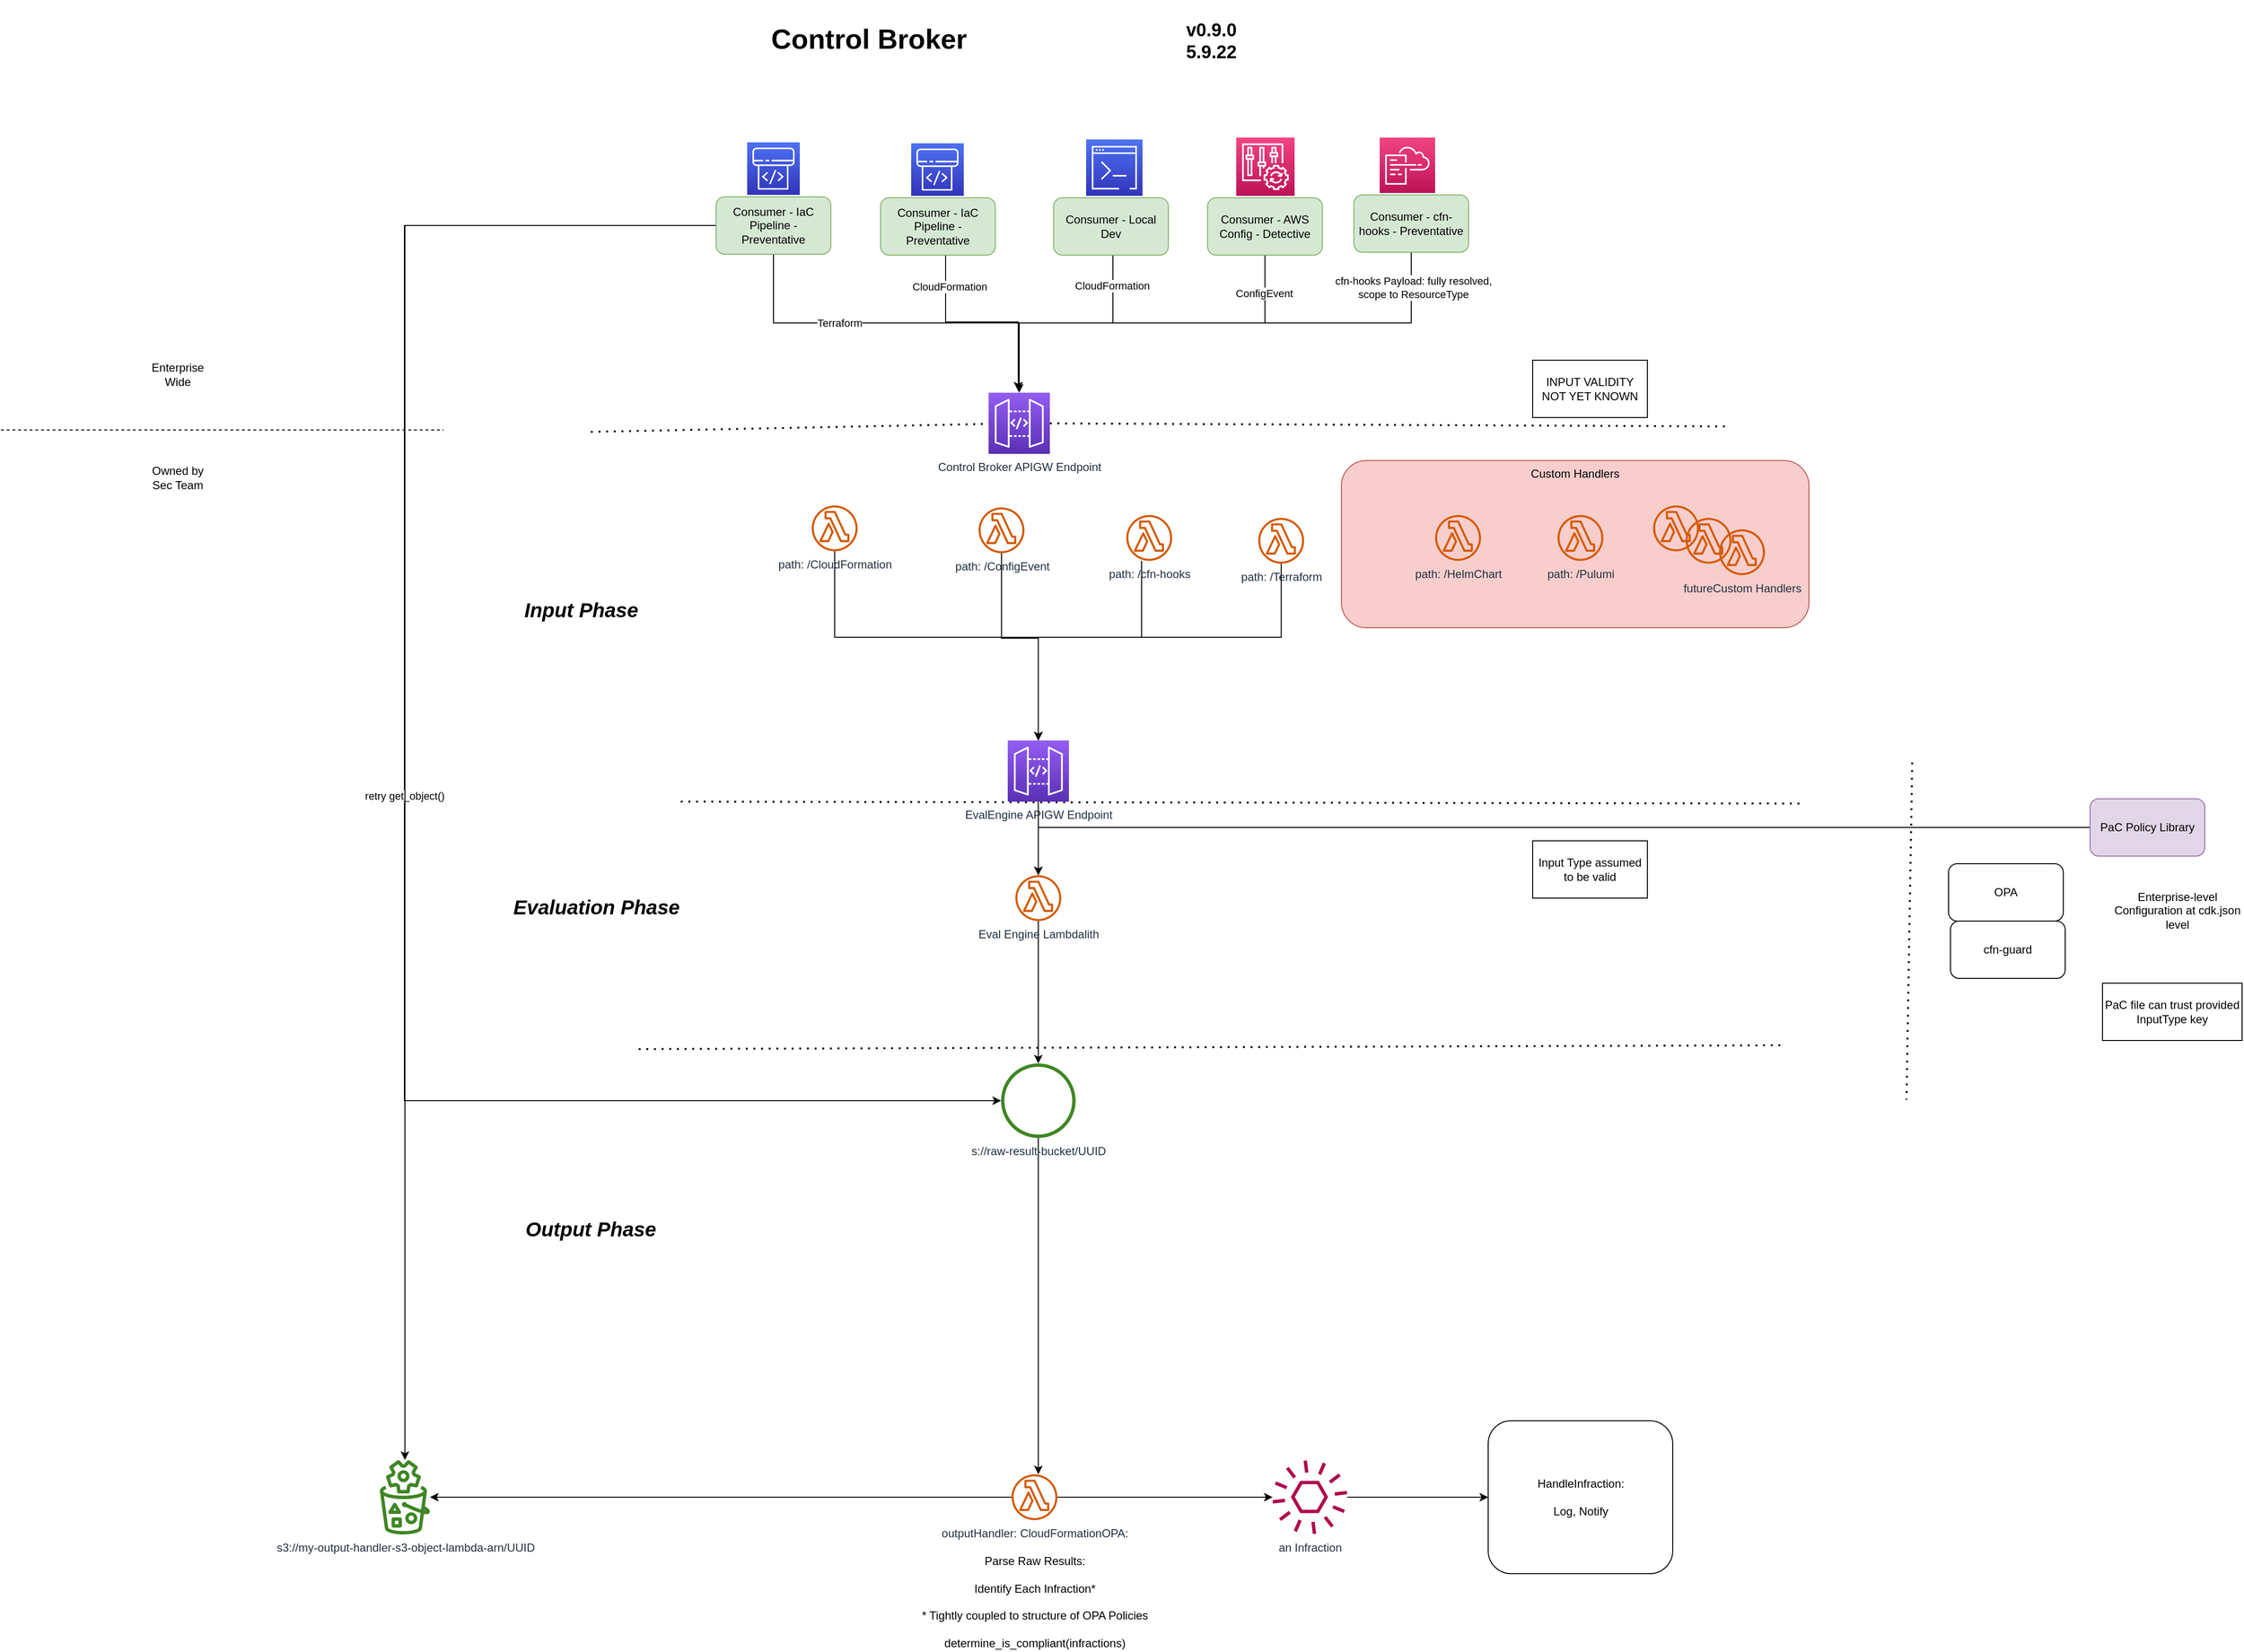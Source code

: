 <mxfile version="18.0.1" type="device"><diagram id="O6_g6rfeyY3l5yGmUPyJ" name="Page-1"><mxGraphModel dx="1346" dy="332" grid="0" gridSize="10" guides="1" tooltips="1" connect="1" arrows="1" fold="1" page="0" pageScale="1" pageWidth="850" pageHeight="1100" math="0" shadow="0"><root><mxCell id="0"/><mxCell id="1" parent="0"/><mxCell id="byVDY29nQZF4VSURBHe3-1" value="Custom Handlers" style="fillColor=#f8cecc;strokeColor=#b85450;dashed=0;verticalAlign=top;fontStyle=0;rounded=1;" parent="1" vertex="1"><mxGeometry x="3681" y="2134" width="489" height="175" as="geometry"/></mxCell><mxCell id="byVDY29nQZF4VSURBHe3-5" style="edgeStyle=orthogonalEdgeStyle;rounded=0;orthogonalLoop=1;jettySize=auto;html=1;" parent="1" source="byVDY29nQZF4VSURBHe3-7" edge="1"><mxGeometry relative="1" as="geometry"><mxPoint x="3343" y="2061" as="targetPoint"/><Array as="points"><mxPoint x="3267" y="1989"/><mxPoint x="3343" y="1989"/></Array></mxGeometry></mxCell><mxCell id="byVDY29nQZF4VSURBHe3-6" value="CloudFormation" style="edgeLabel;html=1;align=center;verticalAlign=middle;resizable=0;points=[];" parent="byVDY29nQZF4VSURBHe3-5" vertex="1" connectable="0"><mxGeometry x="-0.701" y="4" relative="1" as="geometry"><mxPoint as="offset"/></mxGeometry></mxCell><mxCell id="byVDY29nQZF4VSURBHe3-7" value="Consumer - IaC Pipeline - Preventative" style="rounded=1;whiteSpace=wrap;html=1;fillColor=#d5e8d4;strokeColor=#82b366;" parent="1" vertex="1"><mxGeometry x="3199" y="1859" width="120" height="60" as="geometry"/></mxCell><mxCell id="byVDY29nQZF4VSURBHe3-8" style="edgeStyle=orthogonalEdgeStyle;rounded=0;orthogonalLoop=1;jettySize=auto;html=1;" parent="1" source="byVDY29nQZF4VSURBHe3-10" edge="1"><mxGeometry relative="1" as="geometry"><mxPoint x="3343" y="2061" as="targetPoint"/><Array as="points"><mxPoint x="3442" y="1990"/><mxPoint x="3343" y="1990"/></Array></mxGeometry></mxCell><mxCell id="byVDY29nQZF4VSURBHe3-9" value="CloudFormation" style="edgeLabel;html=1;align=center;verticalAlign=middle;resizable=0;points=[];" parent="byVDY29nQZF4VSURBHe3-8" vertex="1" connectable="0"><mxGeometry x="-0.737" y="-1" relative="1" as="geometry"><mxPoint as="offset"/></mxGeometry></mxCell><mxCell id="byVDY29nQZF4VSURBHe3-10" value="Consumer - Local Dev" style="rounded=1;whiteSpace=wrap;html=1;fillColor=#d5e8d4;strokeColor=#82b366;" parent="1" vertex="1"><mxGeometry x="3380" y="1859" width="120" height="60" as="geometry"/></mxCell><mxCell id="byVDY29nQZF4VSURBHe3-11" value="" style="endArrow=none;dashed=1;html=1;dashPattern=1 3;strokeWidth=2;rounded=0;startArrow=none;" parent="1" source="byVDY29nQZF4VSURBHe3-29" edge="1"><mxGeometry width="50" height="50" relative="1" as="geometry"><mxPoint x="2896" y="2104" as="sourcePoint"/><mxPoint x="4083" y="2098.289" as="targetPoint"/></mxGeometry></mxCell><mxCell id="byVDY29nQZF4VSURBHe3-12" value="Input Type assumed to be valid" style="rounded=0;whiteSpace=wrap;html=1;" parent="1" vertex="1"><mxGeometry x="3881" y="2532" width="120" height="60" as="geometry"/></mxCell><mxCell id="byVDY29nQZF4VSURBHe3-13" value="INPUT VALIDITY NOT YET KNOWN" style="rounded=0;whiteSpace=wrap;html=1;" parent="1" vertex="1"><mxGeometry x="3881" y="2029" width="120" height="60" as="geometry"/></mxCell><mxCell id="byVDY29nQZF4VSURBHe3-16" value="" style="endArrow=none;dashed=1;html=1;dashPattern=1 3;strokeWidth=2;rounded=0;" parent="1" edge="1"><mxGeometry width="50" height="50" relative="1" as="geometry"><mxPoint x="2946" y="2750" as="sourcePoint"/><mxPoint x="4140" y="2746" as="targetPoint"/></mxGeometry></mxCell><mxCell id="byVDY29nQZF4VSURBHe3-17" value="" style="endArrow=none;dashed=1;html=1;dashPattern=1 3;strokeWidth=2;rounded=0;startArrow=none;" parent="1" edge="1"><mxGeometry width="50" height="50" relative="1" as="geometry"><mxPoint x="2990" y="2491" as="sourcePoint"/><mxPoint x="4166" y="2493" as="targetPoint"/></mxGeometry></mxCell><mxCell id="byVDY29nQZF4VSURBHe3-69" style="edgeStyle=orthogonalEdgeStyle;rounded=0;orthogonalLoop=1;jettySize=auto;html=1;fontSize=19;" parent="1" source="byVDY29nQZF4VSURBHe3-19" target="byVDY29nQZF4VSURBHe3-62" edge="1"><mxGeometry relative="1" as="geometry"/></mxCell><mxCell id="byVDY29nQZF4VSURBHe3-19" value="PaC Policy Library" style="rounded=1;whiteSpace=wrap;html=1;fillColor=#e1d5e7;strokeColor=#9673a6;" parent="1" vertex="1"><mxGeometry x="4464" y="2488" width="120" height="60" as="geometry"/></mxCell><mxCell id="byVDY29nQZF4VSURBHe3-20" value="PaC file can trust provided InputType key" style="rounded=0;whiteSpace=wrap;html=1;" parent="1" vertex="1"><mxGeometry x="4477" y="2681" width="146" height="60" as="geometry"/></mxCell><mxCell id="byVDY29nQZF4VSURBHe3-21" style="edgeStyle=orthogonalEdgeStyle;rounded=0;orthogonalLoop=1;jettySize=auto;html=1;" parent="1" source="byVDY29nQZF4VSURBHe3-23" edge="1"><mxGeometry relative="1" as="geometry"><mxPoint x="3343" y="2061" as="targetPoint"/><Array as="points"><mxPoint x="3601" y="1990"/><mxPoint x="3343" y="1990"/></Array></mxGeometry></mxCell><mxCell id="byVDY29nQZF4VSURBHe3-22" value="ConfigEvent" style="edgeLabel;html=1;align=center;verticalAlign=middle;resizable=0;points=[];" parent="byVDY29nQZF4VSURBHe3-21" vertex="1" connectable="0"><mxGeometry x="-0.799" y="-1" relative="1" as="geometry"><mxPoint as="offset"/></mxGeometry></mxCell><mxCell id="byVDY29nQZF4VSURBHe3-23" value="Consumer - AWS Config - Detective" style="rounded=1;whiteSpace=wrap;html=1;fillColor=#d5e8d4;strokeColor=#82b366;" parent="1" vertex="1"><mxGeometry x="3541" y="1859" width="120" height="60" as="geometry"/></mxCell><mxCell id="byVDY29nQZF4VSURBHe3-24" style="edgeStyle=orthogonalEdgeStyle;rounded=0;orthogonalLoop=1;jettySize=auto;html=1;" parent="1" source="byVDY29nQZF4VSURBHe3-28" edge="1"><mxGeometry relative="1" as="geometry"><mxPoint x="3343" y="2061" as="targetPoint"/><Array as="points"><mxPoint x="3087" y="1990"/><mxPoint x="3343" y="1990"/></Array></mxGeometry></mxCell><mxCell id="byVDY29nQZF4VSURBHe3-25" value="Terraform" style="edgeLabel;html=1;align=center;verticalAlign=middle;resizable=0;points=[];" parent="byVDY29nQZF4VSURBHe3-24" vertex="1" connectable="0"><mxGeometry x="-0.293" relative="1" as="geometry"><mxPoint as="offset"/></mxGeometry></mxCell><mxCell id="byVDY29nQZF4VSURBHe3-26" style="edgeStyle=orthogonalEdgeStyle;rounded=0;orthogonalLoop=1;jettySize=auto;html=1;" parent="1" source="byVDY29nQZF4VSURBHe3-28" target="Pe6eLcHGZdQqA4otXiGX-3" edge="1"><mxGeometry relative="1" as="geometry"><mxPoint x="2766" y="1993.001" as="targetPoint"/><Array as="points"><mxPoint x="2701" y="1888"/><mxPoint x="2701" y="2804"/></Array></mxGeometry></mxCell><mxCell id="byVDY29nQZF4VSURBHe3-27" value="retry get_object()" style="edgeLabel;html=1;align=center;verticalAlign=middle;resizable=0;points=[];" parent="byVDY29nQZF4VSURBHe3-26" vertex="1" connectable="0"><mxGeometry x="-0.011" relative="1" as="geometry"><mxPoint as="offset"/></mxGeometry></mxCell><mxCell id="Pe6eLcHGZdQqA4otXiGX-18" style="edgeStyle=orthogonalEdgeStyle;rounded=0;orthogonalLoop=1;jettySize=auto;html=1;fontSize=21;" edge="1" parent="1" source="byVDY29nQZF4VSURBHe3-28" target="Pe6eLcHGZdQqA4otXiGX-5"><mxGeometry relative="1" as="geometry"/></mxCell><mxCell id="byVDY29nQZF4VSURBHe3-28" value="Consumer - IaC Pipeline - Preventative" style="rounded=1;whiteSpace=wrap;html=1;fillColor=#d5e8d4;strokeColor=#82b366;" parent="1" vertex="1"><mxGeometry x="3027" y="1858" width="120" height="60" as="geometry"/></mxCell><mxCell id="byVDY29nQZF4VSURBHe3-29" value="Control Broker APIGW Endpoint" style="sketch=0;points=[[0,0,0],[0.25,0,0],[0.5,0,0],[0.75,0,0],[1,0,0],[0,1,0],[0.25,1,0],[0.5,1,0],[0.75,1,0],[1,1,0],[0,0.25,0],[0,0.5,0],[0,0.75,0],[1,0.25,0],[1,0.5,0],[1,0.75,0]];outlineConnect=0;fontColor=#232F3E;gradientColor=#945DF2;gradientDirection=north;fillColor=#5A30B5;strokeColor=#ffffff;dashed=0;verticalLabelPosition=bottom;verticalAlign=top;align=center;html=1;fontSize=12;fontStyle=0;aspect=fixed;shape=mxgraph.aws4.resourceIcon;resIcon=mxgraph.aws4.api_gateway;" parent="1" vertex="1"><mxGeometry x="3312" y="2063" width="64" height="64" as="geometry"/></mxCell><mxCell id="byVDY29nQZF4VSURBHe3-30" value="" style="endArrow=none;dashed=1;html=1;dashPattern=1 3;strokeWidth=2;rounded=0;" parent="1" target="byVDY29nQZF4VSURBHe3-29" edge="1"><mxGeometry width="50" height="50" relative="1" as="geometry"><mxPoint x="2896" y="2104" as="sourcePoint"/><mxPoint x="4083" y="2098.289" as="targetPoint"/></mxGeometry></mxCell><mxCell id="byVDY29nQZF4VSURBHe3-64" style="edgeStyle=orthogonalEdgeStyle;rounded=0;orthogonalLoop=1;jettySize=auto;html=1;fontSize=19;" parent="1" source="byVDY29nQZF4VSURBHe3-32" target="byVDY29nQZF4VSURBHe3-59" edge="1"><mxGeometry relative="1" as="geometry"><Array as="points"><mxPoint x="3151" y="2319"/><mxPoint x="3364" y="2319"/></Array></mxGeometry></mxCell><mxCell id="byVDY29nQZF4VSURBHe3-32" value="path: /CloudFormation" style="sketch=0;outlineConnect=0;fontColor=#232F3E;gradientColor=none;fillColor=#D45B07;strokeColor=none;dashed=0;verticalLabelPosition=bottom;verticalAlign=top;align=center;html=1;fontSize=12;fontStyle=0;aspect=fixed;pointerEvents=1;shape=mxgraph.aws4.lambda_function;" parent="1" vertex="1"><mxGeometry x="3127" y="2181" width="48" height="48" as="geometry"/></mxCell><mxCell id="byVDY29nQZF4VSURBHe3-65" style="edgeStyle=orthogonalEdgeStyle;rounded=0;orthogonalLoop=1;jettySize=auto;html=1;fontSize=19;" parent="1" source="byVDY29nQZF4VSURBHe3-34" target="byVDY29nQZF4VSURBHe3-59" edge="1"><mxGeometry relative="1" as="geometry"><Array as="points"><mxPoint x="3325" y="2320"/><mxPoint x="3364" y="2320"/></Array></mxGeometry></mxCell><mxCell id="byVDY29nQZF4VSURBHe3-34" value="path: /ConfigEvent" style="sketch=0;outlineConnect=0;fontColor=#232F3E;gradientColor=none;fillColor=#D45B07;strokeColor=none;dashed=0;verticalLabelPosition=bottom;verticalAlign=top;align=center;html=1;fontSize=12;fontStyle=0;aspect=fixed;pointerEvents=1;shape=mxgraph.aws4.lambda_function;" parent="1" vertex="1"><mxGeometry x="3301.5" y="2183" width="48" height="48" as="geometry"/></mxCell><mxCell id="byVDY29nQZF4VSURBHe3-66" style="edgeStyle=orthogonalEdgeStyle;rounded=0;orthogonalLoop=1;jettySize=auto;html=1;fontSize=19;" parent="1" source="byVDY29nQZF4VSURBHe3-37" target="byVDY29nQZF4VSURBHe3-59" edge="1"><mxGeometry relative="1" as="geometry"><Array as="points"><mxPoint x="3618" y="2319"/><mxPoint x="3364" y="2319"/></Array></mxGeometry></mxCell><mxCell id="byVDY29nQZF4VSURBHe3-37" value="path: /Terraform" style="sketch=0;outlineConnect=0;fontColor=#232F3E;gradientColor=none;fillColor=#D45B07;strokeColor=none;dashed=0;verticalLabelPosition=bottom;verticalAlign=top;align=center;html=1;fontSize=12;fontStyle=0;aspect=fixed;pointerEvents=1;shape=mxgraph.aws4.lambda_function;" parent="1" vertex="1"><mxGeometry x="3594" y="2194" width="48" height="48" as="geometry"/></mxCell><mxCell id="byVDY29nQZF4VSURBHe3-38" value="path: /HelmChart" style="sketch=0;outlineConnect=0;fontColor=#232F3E;gradientColor=none;fillColor=#D45B07;strokeColor=none;dashed=0;verticalLabelPosition=bottom;verticalAlign=top;align=center;html=1;fontSize=12;fontStyle=0;aspect=fixed;pointerEvents=1;shape=mxgraph.aws4.lambda_function;" parent="1" vertex="1"><mxGeometry x="3779" y="2191" width="48" height="48" as="geometry"/></mxCell><mxCell id="byVDY29nQZF4VSURBHe3-39" value="path: /Pulumi" style="sketch=0;outlineConnect=0;fontColor=#232F3E;gradientColor=none;fillColor=#D45B07;strokeColor=none;dashed=0;verticalLabelPosition=bottom;verticalAlign=top;align=center;html=1;fontSize=12;fontStyle=0;aspect=fixed;pointerEvents=1;shape=mxgraph.aws4.lambda_function;" parent="1" vertex="1"><mxGeometry x="3907" y="2191" width="48" height="48" as="geometry"/></mxCell><mxCell id="byVDY29nQZF4VSURBHe3-42" value="" style="sketch=0;outlineConnect=0;fontColor=#232F3E;gradientColor=none;fillColor=#D45B07;strokeColor=none;dashed=0;verticalLabelPosition=bottom;verticalAlign=top;align=center;html=1;fontSize=12;fontStyle=0;aspect=fixed;pointerEvents=1;shape=mxgraph.aws4.lambda_function;" parent="1" vertex="1"><mxGeometry x="4007" y="2181" width="48" height="48" as="geometry"/></mxCell><mxCell id="byVDY29nQZF4VSURBHe3-43" value="" style="sketch=0;outlineConnect=0;fontColor=#232F3E;gradientColor=none;fillColor=#D45B07;strokeColor=none;dashed=0;verticalLabelPosition=bottom;verticalAlign=top;align=center;html=1;fontSize=12;fontStyle=0;aspect=fixed;pointerEvents=1;shape=mxgraph.aws4.lambda_function;" parent="1" vertex="1"><mxGeometry x="4041" y="2194" width="48" height="48" as="geometry"/></mxCell><mxCell id="byVDY29nQZF4VSURBHe3-44" value="futureCustom Handlers" style="sketch=0;outlineConnect=0;fontColor=#232F3E;gradientColor=none;fillColor=#D45B07;strokeColor=none;dashed=0;verticalLabelPosition=bottom;verticalAlign=top;align=center;html=1;fontSize=12;fontStyle=0;aspect=fixed;pointerEvents=1;shape=mxgraph.aws4.lambda_function;" parent="1" vertex="1"><mxGeometry x="4076" y="2206" width="48" height="48" as="geometry"/></mxCell><mxCell id="byVDY29nQZF4VSURBHe3-46" value="" style="endArrow=none;dashed=1;html=1;rounded=0;" parent="1" edge="1"><mxGeometry width="50" height="50" relative="1" as="geometry"><mxPoint x="2279" y="2102" as="sourcePoint"/><mxPoint x="2742" y="2102" as="targetPoint"/></mxGeometry></mxCell><mxCell id="byVDY29nQZF4VSURBHe3-47" value="Enterprise Wide" style="text;html=1;strokeColor=none;fillColor=none;align=center;verticalAlign=middle;whiteSpace=wrap;rounded=0;" parent="1" vertex="1"><mxGeometry x="2434" y="2029" width="60" height="30" as="geometry"/></mxCell><mxCell id="byVDY29nQZF4VSURBHe3-48" value="Owned by Sec Team" style="text;html=1;strokeColor=none;fillColor=none;align=center;verticalAlign=middle;whiteSpace=wrap;rounded=0;" parent="1" vertex="1"><mxGeometry x="2434" y="2137" width="60" height="30" as="geometry"/></mxCell><mxCell id="byVDY29nQZF4VSURBHe3-49" value="OPA" style="rounded=1;whiteSpace=wrap;html=1;" parent="1" vertex="1"><mxGeometry x="4316" y="2556" width="120" height="60" as="geometry"/></mxCell><mxCell id="byVDY29nQZF4VSURBHe3-50" value="cfn-guard" style="rounded=1;whiteSpace=wrap;html=1;" parent="1" vertex="1"><mxGeometry x="4318" y="2616" width="120" height="60" as="geometry"/></mxCell><mxCell id="byVDY29nQZF4VSURBHe3-51" value="Enterprise-level Configuration at cdk.json level" style="text;html=1;strokeColor=none;fillColor=none;align=center;verticalAlign=middle;whiteSpace=wrap;rounded=0;" parent="1" vertex="1"><mxGeometry x="4487" y="2568" width="137" height="73" as="geometry"/></mxCell><mxCell id="byVDY29nQZF4VSURBHe3-58" value="v0.9.0&lt;br style=&quot;font-size: 19px&quot;&gt;5.9.22" style="text;html=1;strokeColor=none;fillColor=none;align=center;verticalAlign=middle;whiteSpace=wrap;rounded=0;fontSize=19;fontStyle=1" parent="1" vertex="1"><mxGeometry x="3435" y="1654" width="220" height="82" as="geometry"/></mxCell><mxCell id="byVDY29nQZF4VSURBHe3-63" style="edgeStyle=orthogonalEdgeStyle;rounded=0;orthogonalLoop=1;jettySize=auto;html=1;fontSize=19;" parent="1" source="byVDY29nQZF4VSURBHe3-59" target="byVDY29nQZF4VSURBHe3-62" edge="1"><mxGeometry relative="1" as="geometry"/></mxCell><mxCell id="byVDY29nQZF4VSURBHe3-59" value="EvalEngine APIGW Endpoint" style="sketch=0;points=[[0,0,0],[0.25,0,0],[0.5,0,0],[0.75,0,0],[1,0,0],[0,1,0],[0.25,1,0],[0.5,1,0],[0.75,1,0],[1,1,0],[0,0.25,0],[0,0.5,0],[0,0.75,0],[1,0.25,0],[1,0.5,0],[1,0.75,0]];outlineConnect=0;fontColor=#232F3E;gradientColor=#945DF2;gradientDirection=north;fillColor=#5A30B5;strokeColor=#ffffff;dashed=0;verticalLabelPosition=bottom;verticalAlign=top;align=center;html=1;fontSize=12;fontStyle=0;aspect=fixed;shape=mxgraph.aws4.resourceIcon;resIcon=mxgraph.aws4.api_gateway;" parent="1" vertex="1"><mxGeometry x="3332" y="2427" width="64" height="64" as="geometry"/></mxCell><mxCell id="Pe6eLcHGZdQqA4otXiGX-4" style="edgeStyle=orthogonalEdgeStyle;rounded=0;orthogonalLoop=1;jettySize=auto;html=1;" edge="1" parent="1" source="byVDY29nQZF4VSURBHe3-62" target="Pe6eLcHGZdQqA4otXiGX-3"><mxGeometry relative="1" as="geometry"/></mxCell><mxCell id="byVDY29nQZF4VSURBHe3-62" value="Eval Engine Lambdalith" style="sketch=0;outlineConnect=0;fontColor=#232F3E;gradientColor=none;fillColor=#D45B07;strokeColor=none;dashed=0;verticalLabelPosition=bottom;verticalAlign=top;align=center;html=1;fontSize=12;fontStyle=0;aspect=fixed;pointerEvents=1;shape=mxgraph.aws4.lambda_function;" parent="1" vertex="1"><mxGeometry x="3340" y="2568" width="48" height="48" as="geometry"/></mxCell><mxCell id="ki6wqRR0jORyxwZCw4FG-2" style="edgeStyle=orthogonalEdgeStyle;rounded=0;orthogonalLoop=1;jettySize=auto;html=1;" parent="1" source="ki6wqRR0jORyxwZCw4FG-1" target="byVDY29nQZF4VSURBHe3-59" edge="1"><mxGeometry relative="1" as="geometry"><Array as="points"><mxPoint x="3472" y="2319"/><mxPoint x="3364" y="2319"/></Array></mxGeometry></mxCell><mxCell id="ki6wqRR0jORyxwZCw4FG-1" value="path: /cfn-hooks" style="sketch=0;outlineConnect=0;fontColor=#232F3E;gradientColor=none;fillColor=#D45B07;strokeColor=none;dashed=0;verticalLabelPosition=bottom;verticalAlign=top;align=center;html=1;fontSize=12;fontStyle=0;aspect=fixed;pointerEvents=1;shape=mxgraph.aws4.lambda_function;" parent="1" vertex="1"><mxGeometry x="3456" y="2191" width="48" height="48" as="geometry"/></mxCell><mxCell id="ki6wqRR0jORyxwZCw4FG-4" style="edgeStyle=orthogonalEdgeStyle;rounded=0;orthogonalLoop=1;jettySize=auto;html=1;entryX=0.5;entryY=0;entryDx=0;entryDy=0;entryPerimeter=0;" parent="1" source="ki6wqRR0jORyxwZCw4FG-3" target="byVDY29nQZF4VSURBHe3-29" edge="1"><mxGeometry relative="1" as="geometry"><Array as="points"><mxPoint x="3754" y="1990"/><mxPoint x="3344" y="1990"/></Array></mxGeometry></mxCell><mxCell id="ki6wqRR0jORyxwZCw4FG-5" value="cfn-hooks Payload: fully resolved,&lt;br&gt;scope to ResourceType" style="edgeLabel;html=1;align=center;verticalAlign=middle;resizable=0;points=[];" parent="ki6wqRR0jORyxwZCw4FG-4" vertex="1" connectable="0"><mxGeometry x="-0.806" y="2" relative="1" as="geometry"><mxPoint y="-17" as="offset"/></mxGeometry></mxCell><mxCell id="ki6wqRR0jORyxwZCw4FG-3" value="Consumer - cfn-hooks - Preventative" style="rounded=1;whiteSpace=wrap;html=1;fillColor=#d5e8d4;strokeColor=#82b366;" parent="1" vertex="1"><mxGeometry x="3694" y="1856" width="120" height="60" as="geometry"/></mxCell><mxCell id="Pe6eLcHGZdQqA4otXiGX-1" value="" style="endArrow=none;dashed=1;html=1;dashPattern=1 3;strokeWidth=2;rounded=0;" edge="1" parent="1"><mxGeometry width="50" height="50" relative="1" as="geometry"><mxPoint x="4278" y="2450" as="sourcePoint"/><mxPoint x="4272" y="2803" as="targetPoint"/></mxGeometry></mxCell><mxCell id="Pe6eLcHGZdQqA4otXiGX-19" style="edgeStyle=orthogonalEdgeStyle;rounded=0;orthogonalLoop=1;jettySize=auto;html=1;fontSize=21;" edge="1" parent="1" source="Pe6eLcHGZdQqA4otXiGX-3" target="Pe6eLcHGZdQqA4otXiGX-10"><mxGeometry relative="1" as="geometry"><Array as="points"><mxPoint x="3364" y="3217"/></Array></mxGeometry></mxCell><mxCell id="Pe6eLcHGZdQqA4otXiGX-3" value="s://raw-result-bucket/UUID" style="sketch=0;outlineConnect=0;fontColor=#232F3E;gradientColor=none;fillColor=#3F8624;strokeColor=none;dashed=0;verticalLabelPosition=bottom;verticalAlign=top;align=center;html=1;fontSize=12;fontStyle=0;aspect=fixed;pointerEvents=1;shape=mxgraph.aws4.object;" vertex="1" parent="1"><mxGeometry x="3325" y="2765" width="78" height="78" as="geometry"/></mxCell><mxCell id="Pe6eLcHGZdQqA4otXiGX-5" value="s3://my-output-handler-s3-object-lambda-arn/UUID" style="sketch=0;outlineConnect=0;fontColor=#232F3E;gradientColor=none;fillColor=#3F8624;strokeColor=none;dashed=0;verticalLabelPosition=bottom;verticalAlign=top;align=center;html=1;fontSize=12;fontStyle=0;aspect=fixed;pointerEvents=1;shape=mxgraph.aws4.s3_object_lambda;" vertex="1" parent="1"><mxGeometry x="2675" y="3180" width="53" height="78" as="geometry"/></mxCell><mxCell id="Pe6eLcHGZdQqA4otXiGX-7" value="HandleInfraction:&lt;br&gt;&lt;br&gt;Log, Notify" style="rounded=1;whiteSpace=wrap;html=1;" vertex="1" parent="1"><mxGeometry x="3834.5" y="3139" width="193" height="160" as="geometry"/></mxCell><mxCell id="Pe6eLcHGZdQqA4otXiGX-17" style="edgeStyle=orthogonalEdgeStyle;rounded=0;orthogonalLoop=1;jettySize=auto;html=1;fontSize=21;" edge="1" parent="1" source="Pe6eLcHGZdQqA4otXiGX-9" target="Pe6eLcHGZdQqA4otXiGX-7"><mxGeometry relative="1" as="geometry"/></mxCell><mxCell id="Pe6eLcHGZdQqA4otXiGX-9" value="an Infraction" style="sketch=0;outlineConnect=0;fontColor=#232F3E;gradientColor=none;fillColor=#B0084D;strokeColor=none;dashed=0;verticalLabelPosition=bottom;verticalAlign=top;align=center;html=1;fontSize=12;fontStyle=0;aspect=fixed;pointerEvents=1;shape=mxgraph.aws4.event;" vertex="1" parent="1"><mxGeometry x="3609" y="3180" width="78" height="78" as="geometry"/></mxCell><mxCell id="Pe6eLcHGZdQqA4otXiGX-20" style="edgeStyle=orthogonalEdgeStyle;rounded=0;orthogonalLoop=1;jettySize=auto;html=1;fontSize=21;" edge="1" parent="1" source="Pe6eLcHGZdQqA4otXiGX-10" target="Pe6eLcHGZdQqA4otXiGX-5"><mxGeometry relative="1" as="geometry"/></mxCell><mxCell id="Pe6eLcHGZdQqA4otXiGX-22" style="edgeStyle=orthogonalEdgeStyle;rounded=0;orthogonalLoop=1;jettySize=auto;html=1;fontSize=21;" edge="1" parent="1" source="Pe6eLcHGZdQqA4otXiGX-10" target="Pe6eLcHGZdQqA4otXiGX-9"><mxGeometry relative="1" as="geometry"/></mxCell><mxCell id="Pe6eLcHGZdQqA4otXiGX-10" value="outputHandler: CloudFormationOPA:&lt;br&gt;&lt;br&gt;&lt;span style=&quot;color: rgb(0, 0, 0);&quot;&gt;Parse Raw Results:&lt;/span&gt;&lt;br style=&quot;color: rgb(0, 0, 0);&quot;&gt;&lt;br style=&quot;color: rgb(0, 0, 0);&quot;&gt;&lt;span style=&quot;color: rgb(0, 0, 0);&quot;&gt;Identify Each Infraction*&lt;/span&gt;&lt;br style=&quot;color: rgb(0, 0, 0);&quot;&gt;&lt;br style=&quot;color: rgb(0, 0, 0);&quot;&gt;&lt;span style=&quot;color: rgb(0, 0, 0);&quot;&gt;* Tightly coupled to structure of OPA Policies&lt;br&gt;&lt;br&gt;&lt;/span&gt;&lt;span style=&quot;color: rgb(0, 0, 0);&quot;&gt;determine_is_compliant(infractions)&lt;/span&gt;&lt;span style=&quot;color: rgb(0, 0, 0);&quot;&gt;&lt;br&gt;&lt;/span&gt;" style="sketch=0;outlineConnect=0;fontColor=#232F3E;gradientColor=none;fillColor=#D45B07;strokeColor=none;dashed=0;verticalLabelPosition=bottom;verticalAlign=top;align=center;html=1;fontSize=12;fontStyle=0;aspect=fixed;pointerEvents=1;shape=mxgraph.aws4.lambda_function;" vertex="1" parent="1"><mxGeometry x="3336" y="3195" width="48" height="48" as="geometry"/></mxCell><mxCell id="Pe6eLcHGZdQqA4otXiGX-11" value="Input Phase" style="text;html=1;strokeColor=none;fillColor=none;align=center;verticalAlign=middle;whiteSpace=wrap;rounded=0;fontSize=21;fontStyle=3" vertex="1" parent="1"><mxGeometry x="2805" y="2277" width="162" height="26" as="geometry"/></mxCell><mxCell id="Pe6eLcHGZdQqA4otXiGX-12" value="Evaluation Phase" style="text;html=1;strokeColor=none;fillColor=none;align=center;verticalAlign=middle;whiteSpace=wrap;rounded=0;fontSize=21;fontStyle=3" vertex="1" parent="1"><mxGeometry x="2801" y="2588" width="202" height="26" as="geometry"/></mxCell><mxCell id="Pe6eLcHGZdQqA4otXiGX-13" value="Output Phase" style="text;html=1;strokeColor=none;fillColor=none;align=center;verticalAlign=middle;whiteSpace=wrap;rounded=0;fontSize=21;fontStyle=3" vertex="1" parent="1"><mxGeometry x="2795" y="2925" width="202" height="26" as="geometry"/></mxCell><mxCell id="Pe6eLcHGZdQqA4otXiGX-23" value="" style="sketch=0;points=[[0,0,0],[0.25,0,0],[0.5,0,0],[0.75,0,0],[1,0,0],[0,1,0],[0.25,1,0],[0.5,1,0],[0.75,1,0],[1,1,0],[0,0.25,0],[0,0.5,0],[0,0.75,0],[1,0.25,0],[1,0.5,0],[1,0.75,0]];outlineConnect=0;fontColor=#232F3E;gradientColor=#4D72F3;gradientDirection=north;fillColor=#3334B9;strokeColor=#ffffff;dashed=0;verticalLabelPosition=bottom;verticalAlign=top;align=center;html=1;fontSize=12;fontStyle=0;aspect=fixed;shape=mxgraph.aws4.resourceIcon;resIcon=mxgraph.aws4.codepipeline;" vertex="1" parent="1"><mxGeometry x="3231" y="1802" width="55" height="55" as="geometry"/></mxCell><mxCell id="Pe6eLcHGZdQqA4otXiGX-24" value="" style="sketch=0;points=[[0,0,0],[0.25,0,0],[0.5,0,0],[0.75,0,0],[1,0,0],[0,1,0],[0.25,1,0],[0.5,1,0],[0.75,1,0],[1,1,0],[0,0.25,0],[0,0.5,0],[0,0.75,0],[1,0.25,0],[1,0.5,0],[1,0.75,0]];outlineConnect=0;fontColor=#232F3E;gradientColor=#4D72F3;gradientDirection=north;fillColor=#3334B9;strokeColor=#ffffff;dashed=0;verticalLabelPosition=bottom;verticalAlign=top;align=center;html=1;fontSize=12;fontStyle=0;aspect=fixed;shape=mxgraph.aws4.resourceIcon;resIcon=mxgraph.aws4.codepipeline;" vertex="1" parent="1"><mxGeometry x="3059.5" y="1801" width="55" height="55" as="geometry"/></mxCell><mxCell id="Pe6eLcHGZdQqA4otXiGX-25" value="" style="sketch=0;points=[[0,0,0],[0.25,0,0],[0.5,0,0],[0.75,0,0],[1,0,0],[0,1,0],[0.25,1,0],[0.5,1,0],[0.75,1,0],[1,1,0],[0,0.25,0],[0,0.5,0],[0,0.75,0],[1,0.25,0],[1,0.5,0],[1,0.75,0]];outlineConnect=0;fontColor=#232F3E;gradientColor=#4D72F3;gradientDirection=north;fillColor=#3334B9;strokeColor=#ffffff;dashed=0;verticalLabelPosition=bottom;verticalAlign=top;align=center;html=1;fontSize=12;fontStyle=0;aspect=fixed;shape=mxgraph.aws4.resourceIcon;resIcon=mxgraph.aws4.command_line_interface;" vertex="1" parent="1"><mxGeometry x="3414" y="1798" width="59" height="59" as="geometry"/></mxCell><mxCell id="Pe6eLcHGZdQqA4otXiGX-27" value="" style="sketch=0;points=[[0,0,0],[0.25,0,0],[0.5,0,0],[0.75,0,0],[1,0,0],[0,1,0],[0.25,1,0],[0.5,1,0],[0.75,1,0],[1,1,0],[0,0.25,0],[0,0.5,0],[0,0.75,0],[1,0.25,0],[1,0.5,0],[1,0.75,0]];points=[[0,0,0],[0.25,0,0],[0.5,0,0],[0.75,0,0],[1,0,0],[0,1,0],[0.25,1,0],[0.5,1,0],[0.75,1,0],[1,1,0],[0,0.25,0],[0,0.5,0],[0,0.75,0],[1,0.25,0],[1,0.5,0],[1,0.75,0]];outlineConnect=0;fontColor=#232F3E;gradientColor=#F34482;gradientDirection=north;fillColor=#BC1356;strokeColor=#ffffff;dashed=0;verticalLabelPosition=bottom;verticalAlign=top;align=center;html=1;fontSize=12;fontStyle=0;aspect=fixed;shape=mxgraph.aws4.resourceIcon;resIcon=mxgraph.aws4.config;" vertex="1" parent="1"><mxGeometry x="3571" y="1796" width="61" height="61" as="geometry"/></mxCell><mxCell id="Pe6eLcHGZdQqA4otXiGX-28" value="" style="sketch=0;points=[[0,0,0],[0.25,0,0],[0.5,0,0],[0.75,0,0],[1,0,0],[0,1,0],[0.25,1,0],[0.5,1,0],[0.75,1,0],[1,1,0],[0,0.25,0],[0,0.5,0],[0,0.75,0],[1,0.25,0],[1,0.5,0],[1,0.75,0]];points=[[0,0,0],[0.25,0,0],[0.5,0,0],[0.75,0,0],[1,0,0],[0,1,0],[0.25,1,0],[0.5,1,0],[0.75,1,0],[1,1,0],[0,0.25,0],[0,0.5,0],[0,0.75,0],[1,0.25,0],[1,0.5,0],[1,0.75,0]];outlineConnect=0;fontColor=#232F3E;gradientColor=#F34482;gradientDirection=north;fillColor=#BC1356;strokeColor=#ffffff;dashed=0;verticalLabelPosition=bottom;verticalAlign=top;align=center;html=1;fontSize=12;fontStyle=0;aspect=fixed;shape=mxgraph.aws4.resourceIcon;resIcon=mxgraph.aws4.cloudformation;" vertex="1" parent="1"><mxGeometry x="3721" y="1796" width="58" height="58" as="geometry"/></mxCell><mxCell id="Pe6eLcHGZdQqA4otXiGX-29" value="&lt;font style=&quot;font-size: 29px;&quot;&gt;Control Broker&lt;/font&gt;" style="text;html=1;strokeColor=none;fillColor=none;align=center;verticalAlign=middle;whiteSpace=wrap;rounded=0;fontSize=19;fontStyle=1" vertex="1" parent="1"><mxGeometry x="3077" y="1652" width="220" height="82" as="geometry"/></mxCell></root></mxGraphModel></diagram></mxfile>